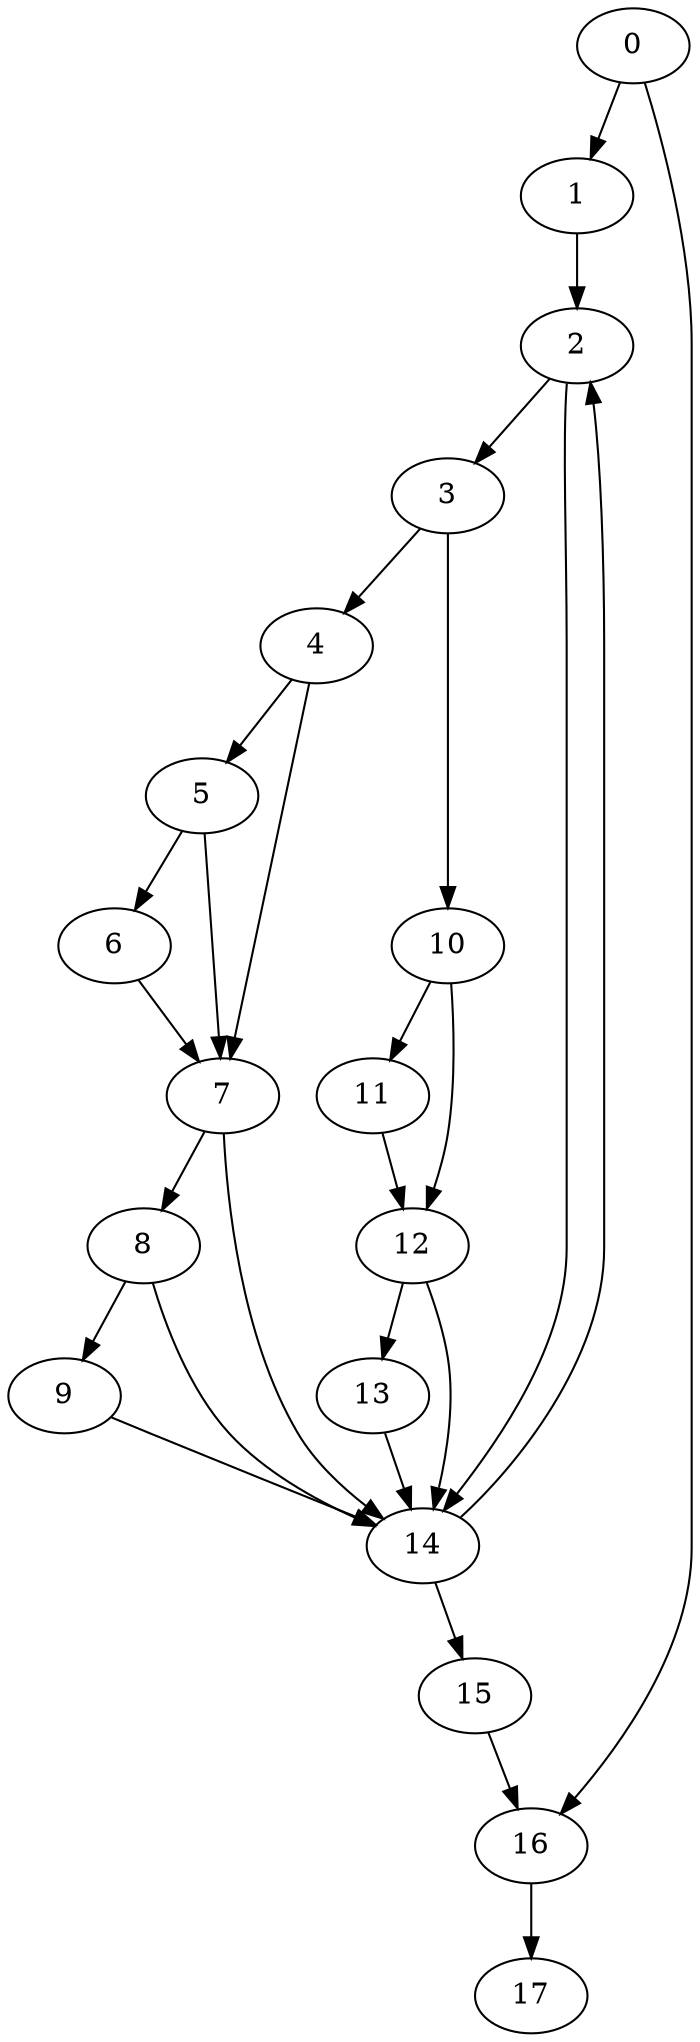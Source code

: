 digraph {
	0
	1
	2
	3
	4
	5
	6
	7
	8
	9
	10
	11
	12
	13
	14
	15
	16
	17
	2 -> 14
	7 -> 14
	8 -> 14
	9 -> 14
	12 -> 14
	13 -> 14
	16 -> 17
	0 -> 1
	2 -> 3
	5 -> 6
	4 -> 7
	5 -> 7
	6 -> 7
	10 -> 11
	11 -> 12
	10 -> 12
	3 -> 4
	7 -> 8
	8 -> 9
	3 -> 10
	12 -> 13
	14 -> 15
	14 -> 2
	1 -> 2
	0 -> 16
	15 -> 16
	4 -> 5
}

